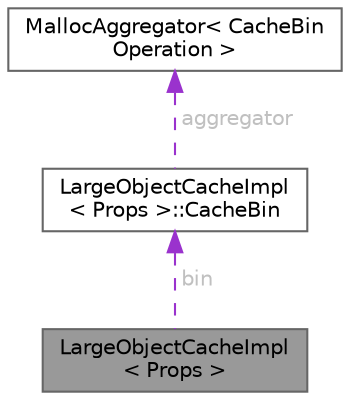digraph "LargeObjectCacheImpl&lt; Props &gt;"
{
 // LATEX_PDF_SIZE
  bgcolor="transparent";
  edge [fontname=Helvetica,fontsize=10,labelfontname=Helvetica,labelfontsize=10];
  node [fontname=Helvetica,fontsize=10,shape=box,height=0.2,width=0.4];
  Node1 [id="Node000001",label="LargeObjectCacheImpl\l\< Props \>",height=0.2,width=0.4,color="gray40", fillcolor="grey60", style="filled", fontcolor="black",tooltip=" "];
  Node2 -> Node1 [id="edge1_Node000001_Node000002",dir="back",color="darkorchid3",style="dashed",tooltip=" ",label=" bin",fontcolor="grey" ];
  Node2 [id="Node000002",label="LargeObjectCacheImpl\l\< Props \>::CacheBin",height=0.2,width=0.4,color="gray40", fillcolor="white", style="filled",URL="$class_large_object_cache_impl_1_1_cache_bin.html",tooltip=" "];
  Node3 -> Node2 [id="edge2_Node000002_Node000003",dir="back",color="darkorchid3",style="dashed",tooltip=" ",label=" aggregator",fontcolor="grey" ];
  Node3 [id="Node000003",label="MallocAggregator\< CacheBin\lOperation \>",height=0.2,width=0.4,color="gray40", fillcolor="white", style="filled",URL="$struct_malloc_aggregator.html",tooltip=" "];
}

